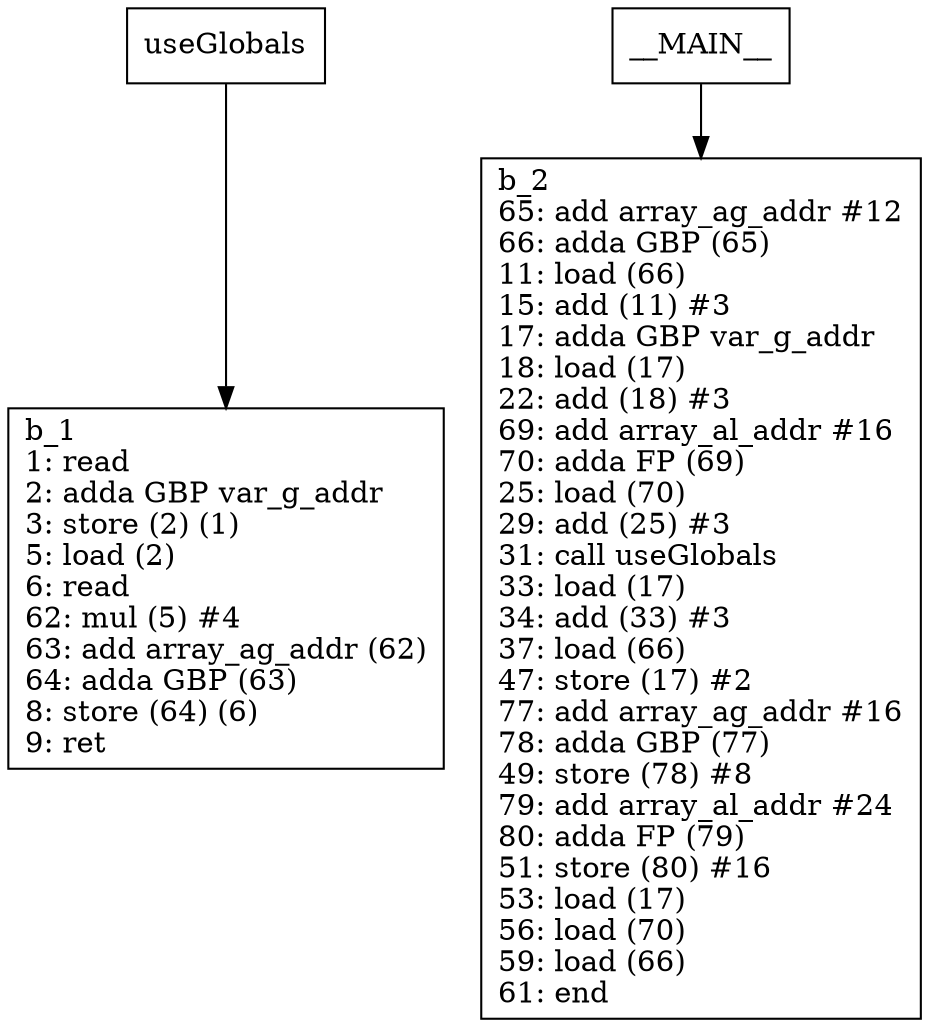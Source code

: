 digraph Computation {
node [shape=box];
useGlobals -> b_1;
b_1 [label="b_1\l1: read\l2: adda GBP var_g_addr\l3: store (2) (1)\l5: load (2)\l6: read\l62: mul (5) #4\l63: add array_ag_addr (62)\l64: adda GBP (63)\l8: store (64) (6)\l9: ret \l"]
__MAIN__ -> b_2;
b_2 [label="b_2\l65: add array_ag_addr #12\l66: adda GBP (65)\l11: load (66)\l15: add (11) #3\l17: adda GBP var_g_addr\l18: load (17)\l22: add (18) #3\l69: add array_al_addr #16\l70: adda FP (69)\l25: load (70)\l29: add (25) #3\l31: call useGlobals\l33: load (17)\l34: add (33) #3\l37: load (66)\l47: store (17) #2\l77: add array_ag_addr #16\l78: adda GBP (77)\l49: store (78) #8\l79: add array_al_addr #24\l80: adda FP (79)\l51: store (80) #16\l53: load (17)\l56: load (70)\l59: load (66)\l61: end\l"]
}